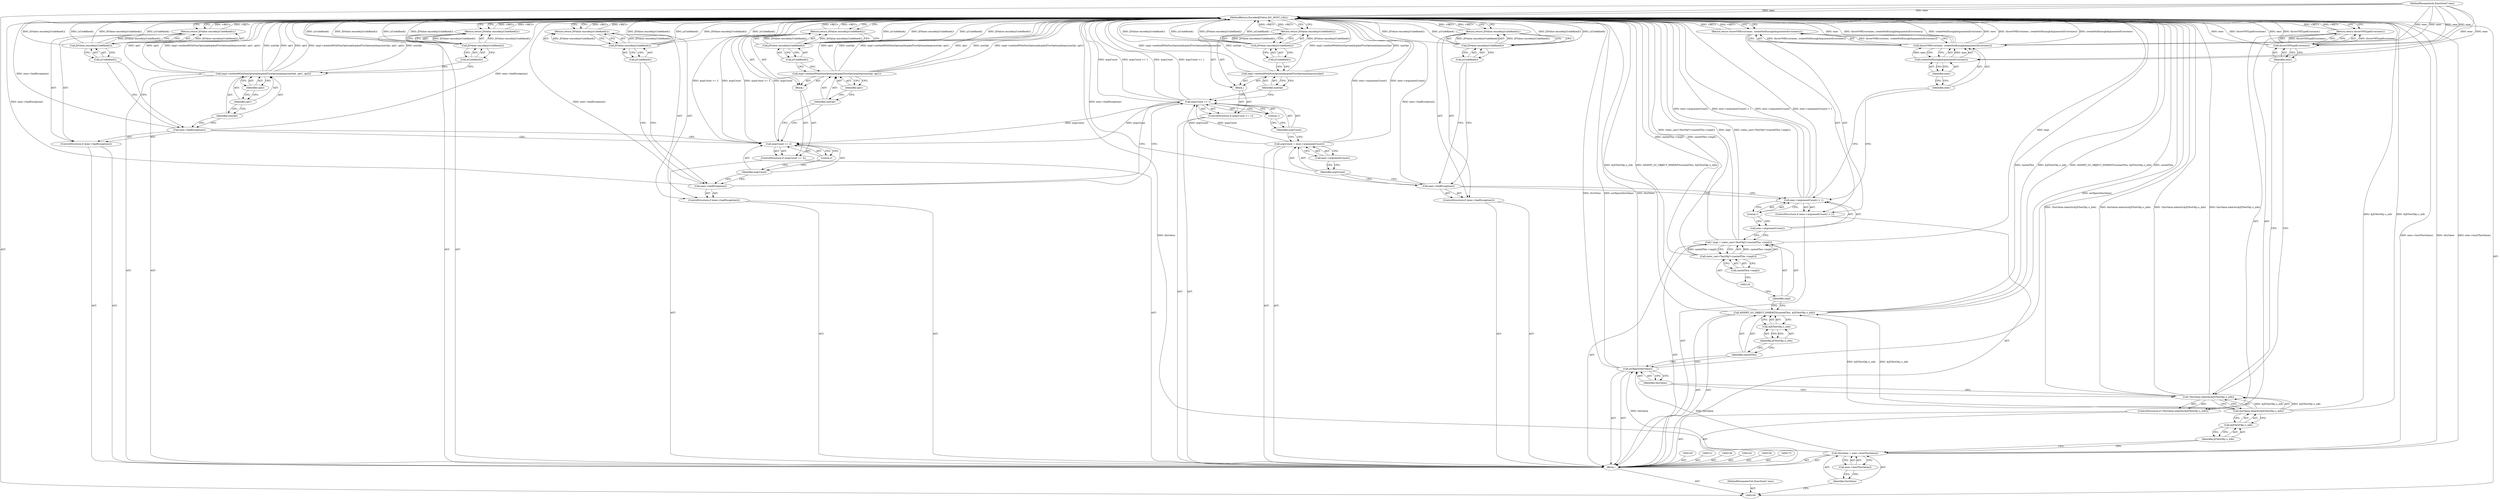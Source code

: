 digraph "0_Chrome_b944f670bb7a8a919daac497a4ea0536c954c201_37" {
"1000186" [label="(MethodReturn,EncodedJSValue JSC_HOST_CALL)"];
"1000101" [label="(MethodParameterIn,ExecState* exec)"];
"1000275" [label="(MethodParameterOut,ExecState* exec)"];
"1000132" [label="(Call,throwVMError(exec, createNotEnoughArgumentsError(exec)))"];
"1000133" [label="(Identifier,exec)"];
"1000134" [label="(Call,createNotEnoughArgumentsError(exec))"];
"1000135" [label="(Identifier,exec)"];
"1000131" [label="(Return,return throwVMError(exec, createNotEnoughArgumentsError(exec));)"];
"1000137" [label="(ControlStructure,if (exec->hadException()))"];
"1000138" [label="(Call,exec->hadException())"];
"1000140" [label="(Call,JSValue::encode(jsUndefined()))"];
"1000141" [label="(Call,jsUndefined())"];
"1000139" [label="(Return,return JSValue::encode(jsUndefined());)"];
"1000143" [label="(Call,argsCount = exec->argumentCount())"];
"1000144" [label="(Identifier,argsCount)"];
"1000145" [label="(Call,exec->argumentCount())"];
"1000149" [label="(Literal,1)"];
"1000150" [label="(Block,)"];
"1000146" [label="(ControlStructure,if (argsCount <= 1))"];
"1000147" [label="(Call,argsCount <= 1)"];
"1000148" [label="(Identifier,argsCount)"];
"1000152" [label="(Identifier,nonOpt)"];
"1000151" [label="(Call,impl->methodWithNonOptionalArgAndTwoOptionalArgs(nonOpt))"];
"1000154" [label="(Call,JSValue::encode(jsUndefined()))"];
"1000155" [label="(Call,jsUndefined())"];
"1000153" [label="(Return,return JSValue::encode(jsUndefined());)"];
"1000102" [label="(Block,)"];
"1000157" [label="(ControlStructure,if (exec->hadException()))"];
"1000158" [label="(Call,exec->hadException())"];
"1000160" [label="(Call,JSValue::encode(jsUndefined()))"];
"1000161" [label="(Call,jsUndefined())"];
"1000159" [label="(Return,return JSValue::encode(jsUndefined());)"];
"1000165" [label="(Literal,2)"];
"1000166" [label="(Block,)"];
"1000162" [label="(ControlStructure,if (argsCount <= 2))"];
"1000163" [label="(Call,argsCount <= 2)"];
"1000164" [label="(Identifier,argsCount)"];
"1000168" [label="(Identifier,nonOpt)"];
"1000169" [label="(Identifier,opt1)"];
"1000167" [label="(Call,impl->methodWithNonOptionalArgAndTwoOptionalArgs(nonOpt, opt1))"];
"1000171" [label="(Call,JSValue::encode(jsUndefined()))"];
"1000172" [label="(Call,jsUndefined())"];
"1000170" [label="(Return,return JSValue::encode(jsUndefined());)"];
"1000104" [label="(Call,thisValue = exec->hostThisValue())"];
"1000105" [label="(Identifier,thisValue)"];
"1000106" [label="(Call,exec->hostThisValue())"];
"1000174" [label="(ControlStructure,if (exec->hadException()))"];
"1000175" [label="(Call,exec->hadException())"];
"1000177" [label="(Call,JSValue::encode(jsUndefined()))"];
"1000178" [label="(Call,jsUndefined())"];
"1000176" [label="(Return,return JSValue::encode(jsUndefined());)"];
"1000179" [label="(Call,impl->methodWithNonOptionalArgAndTwoOptionalArgs(nonOpt, opt1, opt2))"];
"1000180" [label="(Identifier,nonOpt)"];
"1000181" [label="(Identifier,opt1)"];
"1000182" [label="(Identifier,opt2)"];
"1000184" [label="(Call,JSValue::encode(jsUndefined()))"];
"1000185" [label="(Call,jsUndefined())"];
"1000183" [label="(Return,return JSValue::encode(jsUndefined());)"];
"1000110" [label="(Call,&JSTestObj::s_info)"];
"1000111" [label="(Identifier,JSTestObj::s_info)"];
"1000107" [label="(ControlStructure,if (!thisValue.inherits(&JSTestObj::s_info)))"];
"1000108" [label="(Call,!thisValue.inherits(&JSTestObj::s_info))"];
"1000109" [label="(Call,thisValue.inherits(&JSTestObj::s_info))"];
"1000113" [label="(Call,throwVMTypeError(exec))"];
"1000114" [label="(Identifier,exec)"];
"1000112" [label="(Return,return throwVMTypeError(exec);)"];
"1000115" [label="(Call,asObject(thisValue))"];
"1000116" [label="(Identifier,thisValue)"];
"1000118" [label="(Identifier,castedThis)"];
"1000119" [label="(Call,&JSTestObj::s_info)"];
"1000120" [label="(Identifier,JSTestObj::s_info)"];
"1000117" [label="(Call,ASSERT_GC_OBJECT_INHERITS(castedThis, &JSTestObj::s_info))"];
"1000122" [label="(Call,* impl = static_cast<TestObj*>(castedThis->impl()))"];
"1000123" [label="(Identifier,impl)"];
"1000124" [label="(Call,static_cast<TestObj*>(castedThis->impl()))"];
"1000126" [label="(Call,castedThis->impl())"];
"1000130" [label="(Literal,1)"];
"1000127" [label="(ControlStructure,if (exec->argumentCount() < 1))"];
"1000128" [label="(Call,exec->argumentCount() < 1)"];
"1000129" [label="(Call,exec->argumentCount())"];
"1000186" -> "1000100"  [label="AST: "];
"1000186" -> "1000112"  [label="CFG: "];
"1000186" -> "1000131"  [label="CFG: "];
"1000186" -> "1000139"  [label="CFG: "];
"1000186" -> "1000153"  [label="CFG: "];
"1000186" -> "1000159"  [label="CFG: "];
"1000186" -> "1000170"  [label="CFG: "];
"1000186" -> "1000176"  [label="CFG: "];
"1000186" -> "1000183"  [label="CFG: "];
"1000153" -> "1000186"  [label="DDG: <RET>"];
"1000183" -> "1000186"  [label="DDG: <RET>"];
"1000131" -> "1000186"  [label="DDG: <RET>"];
"1000139" -> "1000186"  [label="DDG: <RET>"];
"1000171" -> "1000186"  [label="DDG: jsUndefined()"];
"1000171" -> "1000186"  [label="DDG: JSValue::encode(jsUndefined())"];
"1000108" -> "1000186"  [label="DDG: !thisValue.inherits(&JSTestObj::s_info)"];
"1000108" -> "1000186"  [label="DDG: thisValue.inherits(&JSTestObj::s_info)"];
"1000184" -> "1000186"  [label="DDG: jsUndefined()"];
"1000184" -> "1000186"  [label="DDG: JSValue::encode(jsUndefined())"];
"1000151" -> "1000186"  [label="DDG: impl->methodWithNonOptionalArgAndTwoOptionalArgs(nonOpt)"];
"1000151" -> "1000186"  [label="DDG: nonOpt"];
"1000167" -> "1000186"  [label="DDG: opt1"];
"1000167" -> "1000186"  [label="DDG: nonOpt"];
"1000167" -> "1000186"  [label="DDG: impl->methodWithNonOptionalArgAndTwoOptionalArgs(nonOpt, opt1)"];
"1000104" -> "1000186"  [label="DDG: thisValue"];
"1000104" -> "1000186"  [label="DDG: exec->hostThisValue()"];
"1000179" -> "1000186"  [label="DDG: opt1"];
"1000179" -> "1000186"  [label="DDG: opt2"];
"1000179" -> "1000186"  [label="DDG: impl->methodWithNonOptionalArgAndTwoOptionalArgs(nonOpt, opt1, opt2)"];
"1000179" -> "1000186"  [label="DDG: nonOpt"];
"1000147" -> "1000186"  [label="DDG: argsCount"];
"1000147" -> "1000186"  [label="DDG: argsCount <= 1"];
"1000117" -> "1000186"  [label="DDG: castedThis"];
"1000117" -> "1000186"  [label="DDG: &JSTestObj::s_info"];
"1000117" -> "1000186"  [label="DDG: ASSERT_GC_OBJECT_INHERITS(castedThis, &JSTestObj::s_info)"];
"1000132" -> "1000186"  [label="DDG: exec"];
"1000132" -> "1000186"  [label="DDG: throwVMError(exec, createNotEnoughArgumentsError(exec))"];
"1000132" -> "1000186"  [label="DDG: createNotEnoughArgumentsError(exec)"];
"1000154" -> "1000186"  [label="DDG: JSValue::encode(jsUndefined())"];
"1000154" -> "1000186"  [label="DDG: jsUndefined()"];
"1000177" -> "1000186"  [label="DDG: JSValue::encode(jsUndefined())"];
"1000177" -> "1000186"  [label="DDG: jsUndefined()"];
"1000163" -> "1000186"  [label="DDG: argsCount <= 2"];
"1000163" -> "1000186"  [label="DDG: argsCount"];
"1000122" -> "1000186"  [label="DDG: static_cast<TestObj*>(castedThis->impl())"];
"1000122" -> "1000186"  [label="DDG: impl"];
"1000124" -> "1000186"  [label="DDG: castedThis->impl()"];
"1000113" -> "1000186"  [label="DDG: exec"];
"1000113" -> "1000186"  [label="DDG: throwVMTypeError(exec)"];
"1000160" -> "1000186"  [label="DDG: JSValue::encode(jsUndefined())"];
"1000160" -> "1000186"  [label="DDG: jsUndefined()"];
"1000140" -> "1000186"  [label="DDG: jsUndefined()"];
"1000140" -> "1000186"  [label="DDG: JSValue::encode(jsUndefined())"];
"1000128" -> "1000186"  [label="DDG: exec->argumentCount()"];
"1000128" -> "1000186"  [label="DDG: exec->argumentCount() < 1"];
"1000158" -> "1000186"  [label="DDG: exec->hadException()"];
"1000115" -> "1000186"  [label="DDG: asObject(thisValue)"];
"1000115" -> "1000186"  [label="DDG: thisValue"];
"1000101" -> "1000186"  [label="DDG: exec"];
"1000109" -> "1000186"  [label="DDG: &JSTestObj::s_info"];
"1000143" -> "1000186"  [label="DDG: exec->argumentCount()"];
"1000138" -> "1000186"  [label="DDG: exec->hadException()"];
"1000175" -> "1000186"  [label="DDG: exec->hadException()"];
"1000170" -> "1000186"  [label="DDG: <RET>"];
"1000112" -> "1000186"  [label="DDG: <RET>"];
"1000159" -> "1000186"  [label="DDG: <RET>"];
"1000176" -> "1000186"  [label="DDG: <RET>"];
"1000101" -> "1000100"  [label="AST: "];
"1000101" -> "1000186"  [label="DDG: exec"];
"1000101" -> "1000113"  [label="DDG: exec"];
"1000101" -> "1000132"  [label="DDG: exec"];
"1000101" -> "1000134"  [label="DDG: exec"];
"1000275" -> "1000100"  [label="AST: "];
"1000132" -> "1000131"  [label="AST: "];
"1000132" -> "1000134"  [label="CFG: "];
"1000133" -> "1000132"  [label="AST: "];
"1000134" -> "1000132"  [label="AST: "];
"1000131" -> "1000132"  [label="CFG: "];
"1000132" -> "1000186"  [label="DDG: exec"];
"1000132" -> "1000186"  [label="DDG: throwVMError(exec, createNotEnoughArgumentsError(exec))"];
"1000132" -> "1000186"  [label="DDG: createNotEnoughArgumentsError(exec)"];
"1000132" -> "1000131"  [label="DDG: throwVMError(exec, createNotEnoughArgumentsError(exec))"];
"1000134" -> "1000132"  [label="DDG: exec"];
"1000101" -> "1000132"  [label="DDG: exec"];
"1000133" -> "1000132"  [label="AST: "];
"1000133" -> "1000128"  [label="CFG: "];
"1000135" -> "1000133"  [label="CFG: "];
"1000134" -> "1000132"  [label="AST: "];
"1000134" -> "1000135"  [label="CFG: "];
"1000135" -> "1000134"  [label="AST: "];
"1000132" -> "1000134"  [label="CFG: "];
"1000134" -> "1000132"  [label="DDG: exec"];
"1000101" -> "1000134"  [label="DDG: exec"];
"1000135" -> "1000134"  [label="AST: "];
"1000135" -> "1000133"  [label="CFG: "];
"1000134" -> "1000135"  [label="CFG: "];
"1000131" -> "1000127"  [label="AST: "];
"1000131" -> "1000132"  [label="CFG: "];
"1000132" -> "1000131"  [label="AST: "];
"1000186" -> "1000131"  [label="CFG: "];
"1000131" -> "1000186"  [label="DDG: <RET>"];
"1000132" -> "1000131"  [label="DDG: throwVMError(exec, createNotEnoughArgumentsError(exec))"];
"1000137" -> "1000102"  [label="AST: "];
"1000138" -> "1000137"  [label="AST: "];
"1000139" -> "1000137"  [label="AST: "];
"1000138" -> "1000137"  [label="AST: "];
"1000138" -> "1000128"  [label="CFG: "];
"1000141" -> "1000138"  [label="CFG: "];
"1000144" -> "1000138"  [label="CFG: "];
"1000138" -> "1000186"  [label="DDG: exec->hadException()"];
"1000140" -> "1000139"  [label="AST: "];
"1000140" -> "1000141"  [label="CFG: "];
"1000141" -> "1000140"  [label="AST: "];
"1000139" -> "1000140"  [label="CFG: "];
"1000140" -> "1000186"  [label="DDG: jsUndefined()"];
"1000140" -> "1000186"  [label="DDG: JSValue::encode(jsUndefined())"];
"1000140" -> "1000139"  [label="DDG: JSValue::encode(jsUndefined())"];
"1000141" -> "1000140"  [label="AST: "];
"1000141" -> "1000138"  [label="CFG: "];
"1000140" -> "1000141"  [label="CFG: "];
"1000139" -> "1000137"  [label="AST: "];
"1000139" -> "1000140"  [label="CFG: "];
"1000140" -> "1000139"  [label="AST: "];
"1000186" -> "1000139"  [label="CFG: "];
"1000139" -> "1000186"  [label="DDG: <RET>"];
"1000140" -> "1000139"  [label="DDG: JSValue::encode(jsUndefined())"];
"1000143" -> "1000102"  [label="AST: "];
"1000143" -> "1000145"  [label="CFG: "];
"1000144" -> "1000143"  [label="AST: "];
"1000145" -> "1000143"  [label="AST: "];
"1000148" -> "1000143"  [label="CFG: "];
"1000143" -> "1000186"  [label="DDG: exec->argumentCount()"];
"1000143" -> "1000147"  [label="DDG: argsCount"];
"1000144" -> "1000143"  [label="AST: "];
"1000144" -> "1000138"  [label="CFG: "];
"1000145" -> "1000144"  [label="CFG: "];
"1000145" -> "1000143"  [label="AST: "];
"1000145" -> "1000144"  [label="CFG: "];
"1000143" -> "1000145"  [label="CFG: "];
"1000149" -> "1000147"  [label="AST: "];
"1000149" -> "1000148"  [label="CFG: "];
"1000147" -> "1000149"  [label="CFG: "];
"1000150" -> "1000146"  [label="AST: "];
"1000151" -> "1000150"  [label="AST: "];
"1000153" -> "1000150"  [label="AST: "];
"1000146" -> "1000102"  [label="AST: "];
"1000147" -> "1000146"  [label="AST: "];
"1000150" -> "1000146"  [label="AST: "];
"1000147" -> "1000146"  [label="AST: "];
"1000147" -> "1000149"  [label="CFG: "];
"1000148" -> "1000147"  [label="AST: "];
"1000149" -> "1000147"  [label="AST: "];
"1000152" -> "1000147"  [label="CFG: "];
"1000158" -> "1000147"  [label="CFG: "];
"1000147" -> "1000186"  [label="DDG: argsCount"];
"1000147" -> "1000186"  [label="DDG: argsCount <= 1"];
"1000143" -> "1000147"  [label="DDG: argsCount"];
"1000147" -> "1000163"  [label="DDG: argsCount"];
"1000148" -> "1000147"  [label="AST: "];
"1000148" -> "1000143"  [label="CFG: "];
"1000149" -> "1000148"  [label="CFG: "];
"1000152" -> "1000151"  [label="AST: "];
"1000152" -> "1000147"  [label="CFG: "];
"1000151" -> "1000152"  [label="CFG: "];
"1000151" -> "1000150"  [label="AST: "];
"1000151" -> "1000152"  [label="CFG: "];
"1000152" -> "1000151"  [label="AST: "];
"1000155" -> "1000151"  [label="CFG: "];
"1000151" -> "1000186"  [label="DDG: impl->methodWithNonOptionalArgAndTwoOptionalArgs(nonOpt)"];
"1000151" -> "1000186"  [label="DDG: nonOpt"];
"1000154" -> "1000153"  [label="AST: "];
"1000154" -> "1000155"  [label="CFG: "];
"1000155" -> "1000154"  [label="AST: "];
"1000153" -> "1000154"  [label="CFG: "];
"1000154" -> "1000186"  [label="DDG: JSValue::encode(jsUndefined())"];
"1000154" -> "1000186"  [label="DDG: jsUndefined()"];
"1000154" -> "1000153"  [label="DDG: JSValue::encode(jsUndefined())"];
"1000155" -> "1000154"  [label="AST: "];
"1000155" -> "1000151"  [label="CFG: "];
"1000154" -> "1000155"  [label="CFG: "];
"1000153" -> "1000150"  [label="AST: "];
"1000153" -> "1000154"  [label="CFG: "];
"1000154" -> "1000153"  [label="AST: "];
"1000186" -> "1000153"  [label="CFG: "];
"1000153" -> "1000186"  [label="DDG: <RET>"];
"1000154" -> "1000153"  [label="DDG: JSValue::encode(jsUndefined())"];
"1000102" -> "1000100"  [label="AST: "];
"1000103" -> "1000102"  [label="AST: "];
"1000104" -> "1000102"  [label="AST: "];
"1000107" -> "1000102"  [label="AST: "];
"1000115" -> "1000102"  [label="AST: "];
"1000117" -> "1000102"  [label="AST: "];
"1000121" -> "1000102"  [label="AST: "];
"1000122" -> "1000102"  [label="AST: "];
"1000127" -> "1000102"  [label="AST: "];
"1000136" -> "1000102"  [label="AST: "];
"1000137" -> "1000102"  [label="AST: "];
"1000142" -> "1000102"  [label="AST: "];
"1000143" -> "1000102"  [label="AST: "];
"1000146" -> "1000102"  [label="AST: "];
"1000156" -> "1000102"  [label="AST: "];
"1000157" -> "1000102"  [label="AST: "];
"1000162" -> "1000102"  [label="AST: "];
"1000173" -> "1000102"  [label="AST: "];
"1000174" -> "1000102"  [label="AST: "];
"1000179" -> "1000102"  [label="AST: "];
"1000183" -> "1000102"  [label="AST: "];
"1000157" -> "1000102"  [label="AST: "];
"1000158" -> "1000157"  [label="AST: "];
"1000159" -> "1000157"  [label="AST: "];
"1000158" -> "1000157"  [label="AST: "];
"1000158" -> "1000147"  [label="CFG: "];
"1000161" -> "1000158"  [label="CFG: "];
"1000164" -> "1000158"  [label="CFG: "];
"1000158" -> "1000186"  [label="DDG: exec->hadException()"];
"1000160" -> "1000159"  [label="AST: "];
"1000160" -> "1000161"  [label="CFG: "];
"1000161" -> "1000160"  [label="AST: "];
"1000159" -> "1000160"  [label="CFG: "];
"1000160" -> "1000186"  [label="DDG: JSValue::encode(jsUndefined())"];
"1000160" -> "1000186"  [label="DDG: jsUndefined()"];
"1000160" -> "1000159"  [label="DDG: JSValue::encode(jsUndefined())"];
"1000161" -> "1000160"  [label="AST: "];
"1000161" -> "1000158"  [label="CFG: "];
"1000160" -> "1000161"  [label="CFG: "];
"1000159" -> "1000157"  [label="AST: "];
"1000159" -> "1000160"  [label="CFG: "];
"1000160" -> "1000159"  [label="AST: "];
"1000186" -> "1000159"  [label="CFG: "];
"1000159" -> "1000186"  [label="DDG: <RET>"];
"1000160" -> "1000159"  [label="DDG: JSValue::encode(jsUndefined())"];
"1000165" -> "1000163"  [label="AST: "];
"1000165" -> "1000164"  [label="CFG: "];
"1000163" -> "1000165"  [label="CFG: "];
"1000166" -> "1000162"  [label="AST: "];
"1000167" -> "1000166"  [label="AST: "];
"1000170" -> "1000166"  [label="AST: "];
"1000162" -> "1000102"  [label="AST: "];
"1000163" -> "1000162"  [label="AST: "];
"1000166" -> "1000162"  [label="AST: "];
"1000163" -> "1000162"  [label="AST: "];
"1000163" -> "1000165"  [label="CFG: "];
"1000164" -> "1000163"  [label="AST: "];
"1000165" -> "1000163"  [label="AST: "];
"1000168" -> "1000163"  [label="CFG: "];
"1000175" -> "1000163"  [label="CFG: "];
"1000163" -> "1000186"  [label="DDG: argsCount <= 2"];
"1000163" -> "1000186"  [label="DDG: argsCount"];
"1000147" -> "1000163"  [label="DDG: argsCount"];
"1000164" -> "1000163"  [label="AST: "];
"1000164" -> "1000158"  [label="CFG: "];
"1000165" -> "1000164"  [label="CFG: "];
"1000168" -> "1000167"  [label="AST: "];
"1000168" -> "1000163"  [label="CFG: "];
"1000169" -> "1000168"  [label="CFG: "];
"1000169" -> "1000167"  [label="AST: "];
"1000169" -> "1000168"  [label="CFG: "];
"1000167" -> "1000169"  [label="CFG: "];
"1000167" -> "1000166"  [label="AST: "];
"1000167" -> "1000169"  [label="CFG: "];
"1000168" -> "1000167"  [label="AST: "];
"1000169" -> "1000167"  [label="AST: "];
"1000172" -> "1000167"  [label="CFG: "];
"1000167" -> "1000186"  [label="DDG: opt1"];
"1000167" -> "1000186"  [label="DDG: nonOpt"];
"1000167" -> "1000186"  [label="DDG: impl->methodWithNonOptionalArgAndTwoOptionalArgs(nonOpt, opt1)"];
"1000171" -> "1000170"  [label="AST: "];
"1000171" -> "1000172"  [label="CFG: "];
"1000172" -> "1000171"  [label="AST: "];
"1000170" -> "1000171"  [label="CFG: "];
"1000171" -> "1000186"  [label="DDG: jsUndefined()"];
"1000171" -> "1000186"  [label="DDG: JSValue::encode(jsUndefined())"];
"1000171" -> "1000170"  [label="DDG: JSValue::encode(jsUndefined())"];
"1000172" -> "1000171"  [label="AST: "];
"1000172" -> "1000167"  [label="CFG: "];
"1000171" -> "1000172"  [label="CFG: "];
"1000170" -> "1000166"  [label="AST: "];
"1000170" -> "1000171"  [label="CFG: "];
"1000171" -> "1000170"  [label="AST: "];
"1000186" -> "1000170"  [label="CFG: "];
"1000170" -> "1000186"  [label="DDG: <RET>"];
"1000171" -> "1000170"  [label="DDG: JSValue::encode(jsUndefined())"];
"1000104" -> "1000102"  [label="AST: "];
"1000104" -> "1000106"  [label="CFG: "];
"1000105" -> "1000104"  [label="AST: "];
"1000106" -> "1000104"  [label="AST: "];
"1000111" -> "1000104"  [label="CFG: "];
"1000104" -> "1000186"  [label="DDG: thisValue"];
"1000104" -> "1000186"  [label="DDG: exec->hostThisValue()"];
"1000104" -> "1000115"  [label="DDG: thisValue"];
"1000105" -> "1000104"  [label="AST: "];
"1000105" -> "1000100"  [label="CFG: "];
"1000106" -> "1000105"  [label="CFG: "];
"1000106" -> "1000104"  [label="AST: "];
"1000106" -> "1000105"  [label="CFG: "];
"1000104" -> "1000106"  [label="CFG: "];
"1000174" -> "1000102"  [label="AST: "];
"1000175" -> "1000174"  [label="AST: "];
"1000176" -> "1000174"  [label="AST: "];
"1000175" -> "1000174"  [label="AST: "];
"1000175" -> "1000163"  [label="CFG: "];
"1000178" -> "1000175"  [label="CFG: "];
"1000180" -> "1000175"  [label="CFG: "];
"1000175" -> "1000186"  [label="DDG: exec->hadException()"];
"1000177" -> "1000176"  [label="AST: "];
"1000177" -> "1000178"  [label="CFG: "];
"1000178" -> "1000177"  [label="AST: "];
"1000176" -> "1000177"  [label="CFG: "];
"1000177" -> "1000186"  [label="DDG: JSValue::encode(jsUndefined())"];
"1000177" -> "1000186"  [label="DDG: jsUndefined()"];
"1000177" -> "1000176"  [label="DDG: JSValue::encode(jsUndefined())"];
"1000178" -> "1000177"  [label="AST: "];
"1000178" -> "1000175"  [label="CFG: "];
"1000177" -> "1000178"  [label="CFG: "];
"1000176" -> "1000174"  [label="AST: "];
"1000176" -> "1000177"  [label="CFG: "];
"1000177" -> "1000176"  [label="AST: "];
"1000186" -> "1000176"  [label="CFG: "];
"1000176" -> "1000186"  [label="DDG: <RET>"];
"1000177" -> "1000176"  [label="DDG: JSValue::encode(jsUndefined())"];
"1000179" -> "1000102"  [label="AST: "];
"1000179" -> "1000182"  [label="CFG: "];
"1000180" -> "1000179"  [label="AST: "];
"1000181" -> "1000179"  [label="AST: "];
"1000182" -> "1000179"  [label="AST: "];
"1000185" -> "1000179"  [label="CFG: "];
"1000179" -> "1000186"  [label="DDG: opt1"];
"1000179" -> "1000186"  [label="DDG: opt2"];
"1000179" -> "1000186"  [label="DDG: impl->methodWithNonOptionalArgAndTwoOptionalArgs(nonOpt, opt1, opt2)"];
"1000179" -> "1000186"  [label="DDG: nonOpt"];
"1000180" -> "1000179"  [label="AST: "];
"1000180" -> "1000175"  [label="CFG: "];
"1000181" -> "1000180"  [label="CFG: "];
"1000181" -> "1000179"  [label="AST: "];
"1000181" -> "1000180"  [label="CFG: "];
"1000182" -> "1000181"  [label="CFG: "];
"1000182" -> "1000179"  [label="AST: "];
"1000182" -> "1000181"  [label="CFG: "];
"1000179" -> "1000182"  [label="CFG: "];
"1000184" -> "1000183"  [label="AST: "];
"1000184" -> "1000185"  [label="CFG: "];
"1000185" -> "1000184"  [label="AST: "];
"1000183" -> "1000184"  [label="CFG: "];
"1000184" -> "1000186"  [label="DDG: jsUndefined()"];
"1000184" -> "1000186"  [label="DDG: JSValue::encode(jsUndefined())"];
"1000184" -> "1000183"  [label="DDG: JSValue::encode(jsUndefined())"];
"1000185" -> "1000184"  [label="AST: "];
"1000185" -> "1000179"  [label="CFG: "];
"1000184" -> "1000185"  [label="CFG: "];
"1000183" -> "1000102"  [label="AST: "];
"1000183" -> "1000184"  [label="CFG: "];
"1000184" -> "1000183"  [label="AST: "];
"1000186" -> "1000183"  [label="CFG: "];
"1000183" -> "1000186"  [label="DDG: <RET>"];
"1000184" -> "1000183"  [label="DDG: JSValue::encode(jsUndefined())"];
"1000110" -> "1000109"  [label="AST: "];
"1000110" -> "1000111"  [label="CFG: "];
"1000111" -> "1000110"  [label="AST: "];
"1000109" -> "1000110"  [label="CFG: "];
"1000111" -> "1000110"  [label="AST: "];
"1000111" -> "1000104"  [label="CFG: "];
"1000110" -> "1000111"  [label="CFG: "];
"1000107" -> "1000102"  [label="AST: "];
"1000108" -> "1000107"  [label="AST: "];
"1000112" -> "1000107"  [label="AST: "];
"1000108" -> "1000107"  [label="AST: "];
"1000108" -> "1000109"  [label="CFG: "];
"1000109" -> "1000108"  [label="AST: "];
"1000114" -> "1000108"  [label="CFG: "];
"1000116" -> "1000108"  [label="CFG: "];
"1000108" -> "1000186"  [label="DDG: !thisValue.inherits(&JSTestObj::s_info)"];
"1000108" -> "1000186"  [label="DDG: thisValue.inherits(&JSTestObj::s_info)"];
"1000109" -> "1000108"  [label="DDG: &JSTestObj::s_info"];
"1000109" -> "1000108"  [label="AST: "];
"1000109" -> "1000110"  [label="CFG: "];
"1000110" -> "1000109"  [label="AST: "];
"1000108" -> "1000109"  [label="CFG: "];
"1000109" -> "1000186"  [label="DDG: &JSTestObj::s_info"];
"1000109" -> "1000108"  [label="DDG: &JSTestObj::s_info"];
"1000109" -> "1000117"  [label="DDG: &JSTestObj::s_info"];
"1000113" -> "1000112"  [label="AST: "];
"1000113" -> "1000114"  [label="CFG: "];
"1000114" -> "1000113"  [label="AST: "];
"1000112" -> "1000113"  [label="CFG: "];
"1000113" -> "1000186"  [label="DDG: exec"];
"1000113" -> "1000186"  [label="DDG: throwVMTypeError(exec)"];
"1000113" -> "1000112"  [label="DDG: throwVMTypeError(exec)"];
"1000101" -> "1000113"  [label="DDG: exec"];
"1000114" -> "1000113"  [label="AST: "];
"1000114" -> "1000108"  [label="CFG: "];
"1000113" -> "1000114"  [label="CFG: "];
"1000112" -> "1000107"  [label="AST: "];
"1000112" -> "1000113"  [label="CFG: "];
"1000113" -> "1000112"  [label="AST: "];
"1000186" -> "1000112"  [label="CFG: "];
"1000112" -> "1000186"  [label="DDG: <RET>"];
"1000113" -> "1000112"  [label="DDG: throwVMTypeError(exec)"];
"1000115" -> "1000102"  [label="AST: "];
"1000115" -> "1000116"  [label="CFG: "];
"1000116" -> "1000115"  [label="AST: "];
"1000118" -> "1000115"  [label="CFG: "];
"1000115" -> "1000186"  [label="DDG: asObject(thisValue)"];
"1000115" -> "1000186"  [label="DDG: thisValue"];
"1000104" -> "1000115"  [label="DDG: thisValue"];
"1000116" -> "1000115"  [label="AST: "];
"1000116" -> "1000108"  [label="CFG: "];
"1000115" -> "1000116"  [label="CFG: "];
"1000118" -> "1000117"  [label="AST: "];
"1000118" -> "1000115"  [label="CFG: "];
"1000120" -> "1000118"  [label="CFG: "];
"1000119" -> "1000117"  [label="AST: "];
"1000119" -> "1000120"  [label="CFG: "];
"1000120" -> "1000119"  [label="AST: "];
"1000117" -> "1000119"  [label="CFG: "];
"1000120" -> "1000119"  [label="AST: "];
"1000120" -> "1000118"  [label="CFG: "];
"1000119" -> "1000120"  [label="CFG: "];
"1000117" -> "1000102"  [label="AST: "];
"1000117" -> "1000119"  [label="CFG: "];
"1000118" -> "1000117"  [label="AST: "];
"1000119" -> "1000117"  [label="AST: "];
"1000123" -> "1000117"  [label="CFG: "];
"1000117" -> "1000186"  [label="DDG: castedThis"];
"1000117" -> "1000186"  [label="DDG: &JSTestObj::s_info"];
"1000117" -> "1000186"  [label="DDG: ASSERT_GC_OBJECT_INHERITS(castedThis, &JSTestObj::s_info)"];
"1000109" -> "1000117"  [label="DDG: &JSTestObj::s_info"];
"1000122" -> "1000102"  [label="AST: "];
"1000122" -> "1000124"  [label="CFG: "];
"1000123" -> "1000122"  [label="AST: "];
"1000124" -> "1000122"  [label="AST: "];
"1000129" -> "1000122"  [label="CFG: "];
"1000122" -> "1000186"  [label="DDG: static_cast<TestObj*>(castedThis->impl())"];
"1000122" -> "1000186"  [label="DDG: impl"];
"1000124" -> "1000122"  [label="DDG: castedThis->impl()"];
"1000123" -> "1000122"  [label="AST: "];
"1000123" -> "1000117"  [label="CFG: "];
"1000125" -> "1000123"  [label="CFG: "];
"1000124" -> "1000122"  [label="AST: "];
"1000124" -> "1000126"  [label="CFG: "];
"1000125" -> "1000124"  [label="AST: "];
"1000126" -> "1000124"  [label="AST: "];
"1000122" -> "1000124"  [label="CFG: "];
"1000124" -> "1000186"  [label="DDG: castedThis->impl()"];
"1000124" -> "1000122"  [label="DDG: castedThis->impl()"];
"1000126" -> "1000124"  [label="AST: "];
"1000126" -> "1000125"  [label="CFG: "];
"1000124" -> "1000126"  [label="CFG: "];
"1000130" -> "1000128"  [label="AST: "];
"1000130" -> "1000129"  [label="CFG: "];
"1000128" -> "1000130"  [label="CFG: "];
"1000127" -> "1000102"  [label="AST: "];
"1000128" -> "1000127"  [label="AST: "];
"1000131" -> "1000127"  [label="AST: "];
"1000128" -> "1000127"  [label="AST: "];
"1000128" -> "1000130"  [label="CFG: "];
"1000129" -> "1000128"  [label="AST: "];
"1000130" -> "1000128"  [label="AST: "];
"1000133" -> "1000128"  [label="CFG: "];
"1000138" -> "1000128"  [label="CFG: "];
"1000128" -> "1000186"  [label="DDG: exec->argumentCount()"];
"1000128" -> "1000186"  [label="DDG: exec->argumentCount() < 1"];
"1000129" -> "1000128"  [label="AST: "];
"1000129" -> "1000122"  [label="CFG: "];
"1000130" -> "1000129"  [label="CFG: "];
}
